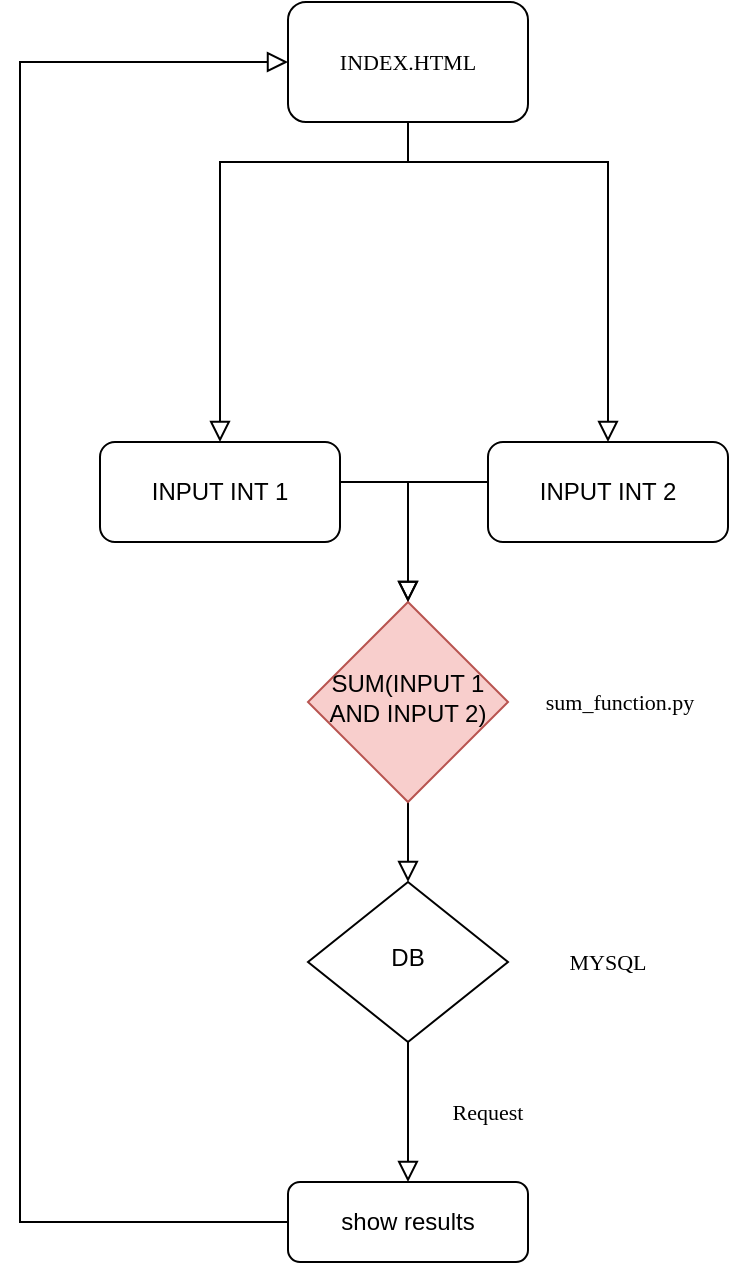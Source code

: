 <mxfile version="16.0.0" type="github">
  <diagram id="C5RBs43oDa-KdzZeNtuy" name="Page-1">
    <mxGraphModel dx="952" dy="527" grid="1" gridSize="10" guides="1" tooltips="1" connect="1" arrows="1" fold="1" page="1" pageScale="1" pageWidth="827" pageHeight="1169" math="0" shadow="0">
      <root>
        <mxCell id="WIyWlLk6GJQsqaUBKTNV-0" />
        <mxCell id="WIyWlLk6GJQsqaUBKTNV-1" parent="WIyWlLk6GJQsqaUBKTNV-0" />
        <mxCell id="WIyWlLk6GJQsqaUBKTNV-2" value="" style="rounded=0;html=1;jettySize=auto;orthogonalLoop=1;fontSize=11;endArrow=block;endFill=0;endSize=8;strokeWidth=1;shadow=0;labelBackgroundColor=none;edgeStyle=orthogonalEdgeStyle;" parent="WIyWlLk6GJQsqaUBKTNV-1" source="WIyWlLk6GJQsqaUBKTNV-3" target="WIyWlLk6GJQsqaUBKTNV-6" edge="1">
          <mxGeometry relative="1" as="geometry">
            <Array as="points">
              <mxPoint x="404" y="270" />
            </Array>
          </mxGeometry>
        </mxCell>
        <mxCell id="WIyWlLk6GJQsqaUBKTNV-3" value="INPUT INT 1" style="rounded=1;whiteSpace=wrap;html=1;fontSize=12;glass=0;strokeWidth=1;shadow=0;" parent="WIyWlLk6GJQsqaUBKTNV-1" vertex="1">
          <mxGeometry x="250" y="250" width="120" height="50" as="geometry" />
        </mxCell>
        <mxCell id="WIyWlLk6GJQsqaUBKTNV-4" value="" style="rounded=0;html=1;jettySize=auto;orthogonalLoop=1;fontSize=11;endArrow=block;endFill=0;endSize=8;strokeWidth=1;shadow=0;labelBackgroundColor=none;fontFamily=Times New Roman;" parent="WIyWlLk6GJQsqaUBKTNV-1" source="WIyWlLk6GJQsqaUBKTNV-6" target="WIyWlLk6GJQsqaUBKTNV-10" edge="1">
          <mxGeometry x="0.333" y="-70" relative="1" as="geometry">
            <mxPoint as="offset" />
          </mxGeometry>
        </mxCell>
        <mxCell id="WIyWlLk6GJQsqaUBKTNV-6" value="SUM(INPUT 1 AND INPUT 2)" style="rhombus;whiteSpace=wrap;html=1;shadow=0;fontFamily=Helvetica;fontSize=12;align=center;strokeWidth=1;spacing=6;spacingTop=-4;fillColor=#f8cecc;strokeColor=#b85450;" parent="WIyWlLk6GJQsqaUBKTNV-1" vertex="1">
          <mxGeometry x="354" y="330" width="100" height="100" as="geometry" />
        </mxCell>
        <mxCell id="WIyWlLk6GJQsqaUBKTNV-8" value="" style="rounded=0;html=1;jettySize=auto;orthogonalLoop=1;fontSize=11;endArrow=block;endFill=0;endSize=8;strokeWidth=1;shadow=0;labelBackgroundColor=none;edgeStyle=orthogonalEdgeStyle;" parent="WIyWlLk6GJQsqaUBKTNV-1" source="WIyWlLk6GJQsqaUBKTNV-10" target="WIyWlLk6GJQsqaUBKTNV-11" edge="1">
          <mxGeometry x="0.333" y="20" relative="1" as="geometry">
            <mxPoint as="offset" />
          </mxGeometry>
        </mxCell>
        <mxCell id="WIyWlLk6GJQsqaUBKTNV-10" value="DB" style="rhombus;whiteSpace=wrap;html=1;shadow=0;fontFamily=Helvetica;fontSize=12;align=center;strokeWidth=1;spacing=6;spacingTop=-4;" parent="WIyWlLk6GJQsqaUBKTNV-1" vertex="1">
          <mxGeometry x="354" y="470" width="100" height="80" as="geometry" />
        </mxCell>
        <mxCell id="WIyWlLk6GJQsqaUBKTNV-11" value="show results" style="rounded=1;whiteSpace=wrap;html=1;fontSize=12;glass=0;strokeWidth=1;shadow=0;" parent="WIyWlLk6GJQsqaUBKTNV-1" vertex="1">
          <mxGeometry x="344" y="620" width="120" height="40" as="geometry" />
        </mxCell>
        <mxCell id="axLh0i6bGJ8pc6R8WRco-1" value="INPUT INT 2" style="rounded=1;whiteSpace=wrap;html=1;fontSize=12;glass=0;strokeWidth=1;shadow=0;" vertex="1" parent="WIyWlLk6GJQsqaUBKTNV-1">
          <mxGeometry x="444" y="250" width="120" height="50" as="geometry" />
        </mxCell>
        <mxCell id="axLh0i6bGJ8pc6R8WRco-4" value="" style="rounded=0;jettySize=auto;orthogonalLoop=1;fontSize=11;endArrow=block;endFill=0;endSize=8;strokeWidth=1;shadow=0;labelBackgroundColor=none;edgeStyle=orthogonalEdgeStyle;html=1;" edge="1" parent="WIyWlLk6GJQsqaUBKTNV-1" source="axLh0i6bGJ8pc6R8WRco-1" target="WIyWlLk6GJQsqaUBKTNV-6">
          <mxGeometry relative="1" as="geometry">
            <mxPoint x="574" y="240.034" as="sourcePoint" />
            <mxPoint x="404" y="250" as="targetPoint" />
            <Array as="points">
              <mxPoint x="504" y="270" />
              <mxPoint x="404" y="270" />
            </Array>
          </mxGeometry>
        </mxCell>
        <mxCell id="axLh0i6bGJ8pc6R8WRco-9" value="sum_function.py" style="text;html=1;strokeColor=none;fillColor=none;align=center;verticalAlign=middle;whiteSpace=wrap;rounded=0;fontFamily=Times New Roman;fontSize=11;fontColor=default;" vertex="1" parent="WIyWlLk6GJQsqaUBKTNV-1">
          <mxGeometry x="480" y="365" width="60" height="30" as="geometry" />
        </mxCell>
        <mxCell id="axLh0i6bGJ8pc6R8WRco-10" value="MYSQL" style="text;html=1;strokeColor=none;fillColor=none;align=center;verticalAlign=middle;whiteSpace=wrap;rounded=0;fontFamily=Times New Roman;fontSize=11;fontColor=default;" vertex="1" parent="WIyWlLk6GJQsqaUBKTNV-1">
          <mxGeometry x="474" y="495" width="60" height="30" as="geometry" />
        </mxCell>
        <mxCell id="axLh0i6bGJ8pc6R8WRco-11" value="INDEX.HTML" style="rounded=1;whiteSpace=wrap;html=1;fontFamily=Times New Roman;fontSize=11;fontColor=default;" vertex="1" parent="WIyWlLk6GJQsqaUBKTNV-1">
          <mxGeometry x="344" y="30" width="120" height="60" as="geometry" />
        </mxCell>
        <mxCell id="axLh0i6bGJ8pc6R8WRco-12" value="" style="rounded=0;jettySize=auto;orthogonalLoop=1;fontSize=11;endArrow=block;endFill=0;endSize=8;strokeWidth=1;shadow=0;labelBackgroundColor=none;edgeStyle=orthogonalEdgeStyle;html=1;exitX=0.5;exitY=1;exitDx=0;exitDy=0;" edge="1" parent="WIyWlLk6GJQsqaUBKTNV-1" source="axLh0i6bGJ8pc6R8WRco-11" target="WIyWlLk6GJQsqaUBKTNV-3">
          <mxGeometry relative="1" as="geometry">
            <mxPoint x="330" y="109.996" as="sourcePoint" />
            <mxPoint x="330" y="130" as="targetPoint" />
            <Array as="points">
              <mxPoint x="404" y="110" />
              <mxPoint x="310" y="110" />
            </Array>
          </mxGeometry>
        </mxCell>
        <mxCell id="axLh0i6bGJ8pc6R8WRco-13" value="" style="rounded=0;jettySize=auto;orthogonalLoop=1;fontSize=11;endArrow=block;endFill=0;endSize=8;strokeWidth=1;shadow=0;labelBackgroundColor=none;edgeStyle=orthogonalEdgeStyle;html=1;exitX=0.5;exitY=1;exitDx=0;exitDy=0;entryX=0.5;entryY=0;entryDx=0;entryDy=0;" edge="1" parent="WIyWlLk6GJQsqaUBKTNV-1" source="axLh0i6bGJ8pc6R8WRco-11" target="axLh0i6bGJ8pc6R8WRco-1">
          <mxGeometry relative="1" as="geometry">
            <mxPoint x="494" y="119.996" as="sourcePoint" />
            <mxPoint x="530" y="120" as="targetPoint" />
            <Array as="points">
              <mxPoint x="404" y="110" />
              <mxPoint x="504" y="110" />
            </Array>
          </mxGeometry>
        </mxCell>
        <mxCell id="axLh0i6bGJ8pc6R8WRco-14" value="" style="rounded=0;jettySize=auto;orthogonalLoop=1;fontSize=11;endArrow=block;endFill=0;endSize=8;strokeWidth=1;shadow=0;labelBackgroundColor=none;edgeStyle=orthogonalEdgeStyle;html=1;exitX=0;exitY=0.5;exitDx=0;exitDy=0;" edge="1" parent="WIyWlLk6GJQsqaUBKTNV-1" source="WIyWlLk6GJQsqaUBKTNV-11" target="axLh0i6bGJ8pc6R8WRco-11">
          <mxGeometry relative="1" as="geometry">
            <mxPoint x="330" y="529.996" as="sourcePoint" />
            <mxPoint x="290" y="580.03" as="targetPoint" />
            <Array as="points">
              <mxPoint x="210" y="640" />
              <mxPoint x="210" y="60" />
            </Array>
          </mxGeometry>
        </mxCell>
        <mxCell id="axLh0i6bGJ8pc6R8WRco-15" value="Request" style="text;html=1;strokeColor=none;fillColor=none;align=center;verticalAlign=middle;whiteSpace=wrap;rounded=0;fontFamily=Times New Roman;fontSize=11;fontColor=default;" vertex="1" parent="WIyWlLk6GJQsqaUBKTNV-1">
          <mxGeometry x="414" y="570" width="60" height="30" as="geometry" />
        </mxCell>
      </root>
    </mxGraphModel>
  </diagram>
</mxfile>
